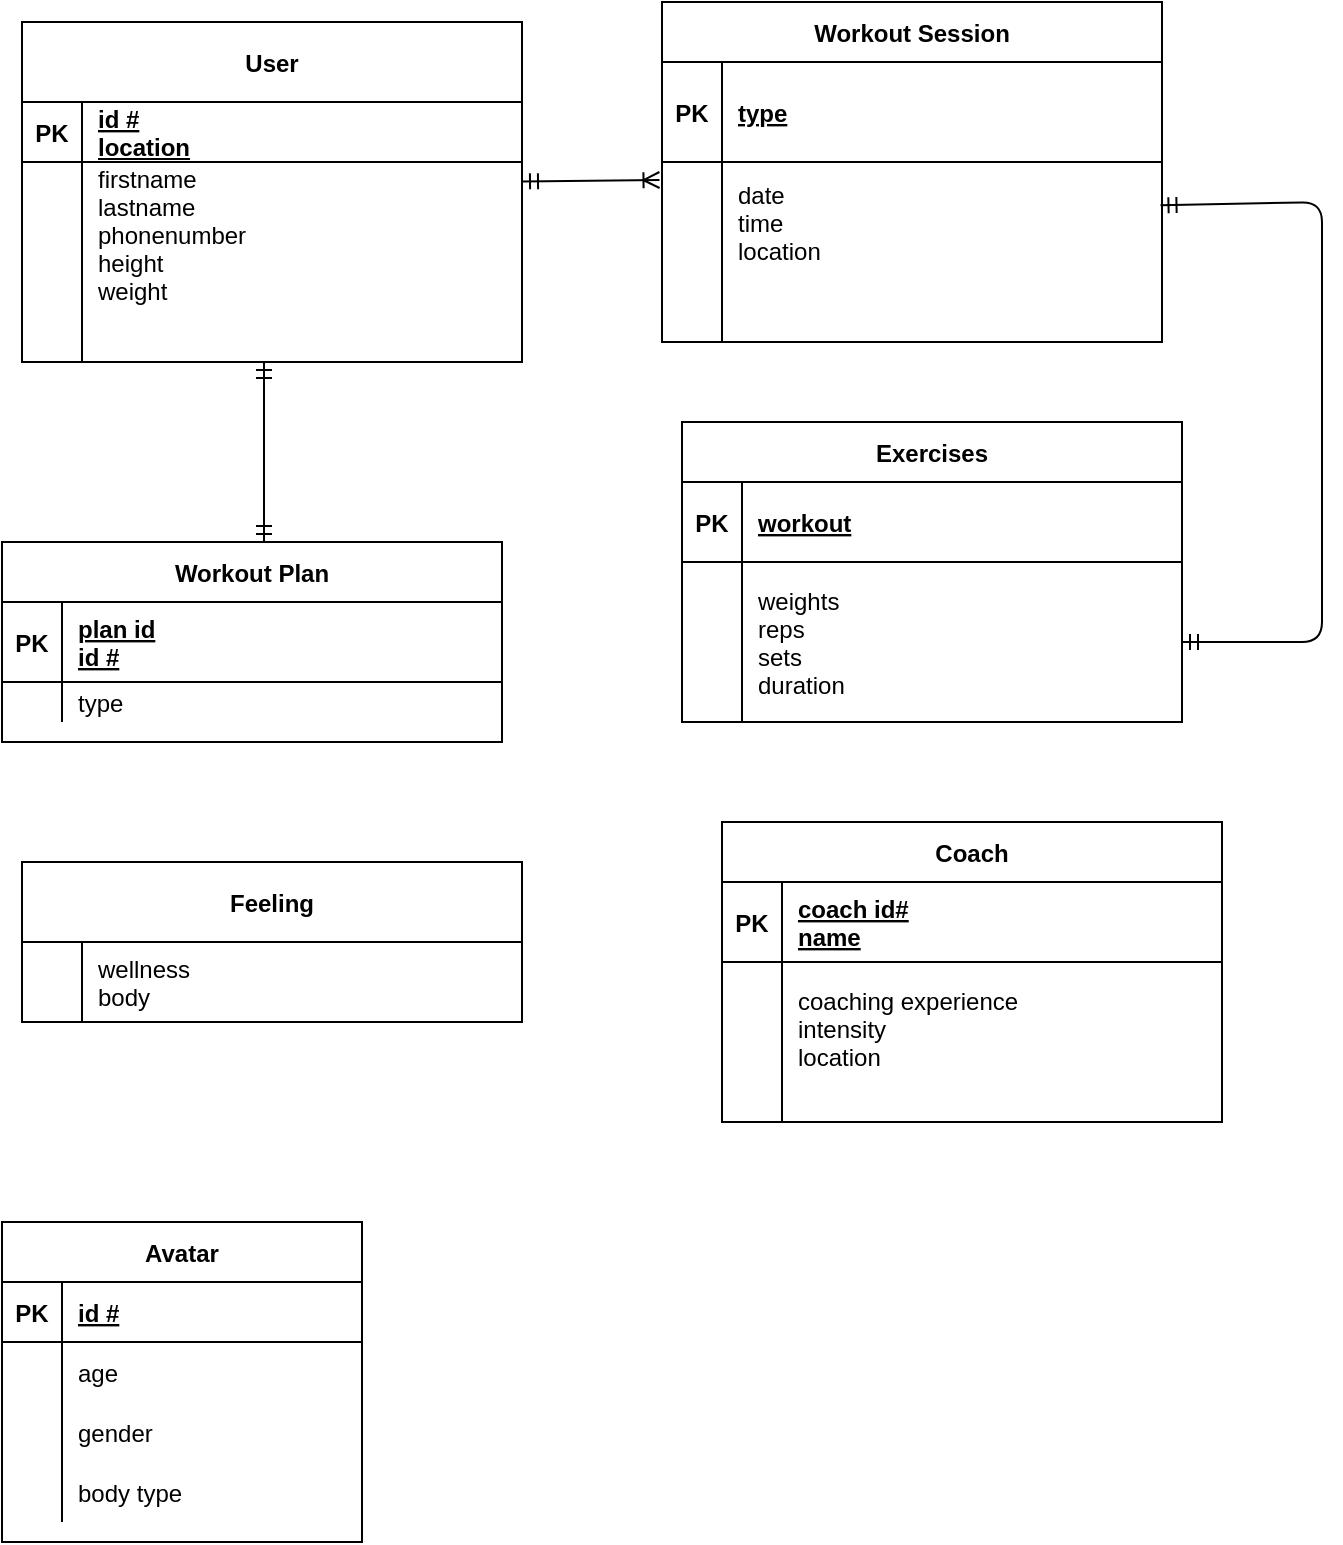 <mxfile version="14.1.8" type="device"><diagram id="R2lEEEUBdFMjLlhIrx00" name="Page-1"><mxGraphModel dx="768" dy="482" grid="1" gridSize="10" guides="1" tooltips="1" connect="1" arrows="1" fold="1" page="1" pageScale="1" pageWidth="850" pageHeight="1100" math="0" shadow="0" extFonts="Permanent Marker^https://fonts.googleapis.com/css?family=Permanent+Marker"><root><mxCell id="0"/><mxCell id="1" parent="0"/><mxCell id="C-vyLk0tnHw3VtMMgP7b-2" value="Workout Session" style="shape=table;startSize=30;container=1;collapsible=1;childLayout=tableLayout;fixedRows=1;rowLines=0;fontStyle=1;align=center;resizeLast=1;" parent="1" vertex="1"><mxGeometry x="450" y="120" width="250" height="170" as="geometry"/></mxCell><mxCell id="C-vyLk0tnHw3VtMMgP7b-3" value="" style="shape=partialRectangle;collapsible=0;dropTarget=0;pointerEvents=0;fillColor=none;points=[[0,0.5],[1,0.5]];portConstraint=eastwest;top=0;left=0;right=0;bottom=1;" parent="C-vyLk0tnHw3VtMMgP7b-2" vertex="1"><mxGeometry y="30" width="250" height="50" as="geometry"/></mxCell><mxCell id="C-vyLk0tnHw3VtMMgP7b-4" value="PK" style="shape=partialRectangle;overflow=hidden;connectable=0;fillColor=none;top=0;left=0;bottom=0;right=0;fontStyle=1;" parent="C-vyLk0tnHw3VtMMgP7b-3" vertex="1"><mxGeometry width="30" height="50" as="geometry"/></mxCell><mxCell id="C-vyLk0tnHw3VtMMgP7b-5" value="type" style="shape=partialRectangle;overflow=hidden;connectable=0;fillColor=none;top=0;left=0;bottom=0;right=0;align=left;spacingLeft=6;fontStyle=5;" parent="C-vyLk0tnHw3VtMMgP7b-3" vertex="1"><mxGeometry x="30" width="220" height="50" as="geometry"/></mxCell><mxCell id="C-vyLk0tnHw3VtMMgP7b-6" value="" style="shape=partialRectangle;collapsible=0;dropTarget=0;pointerEvents=0;fillColor=none;points=[[0,0.5],[1,0.5]];portConstraint=eastwest;top=0;left=0;right=0;bottom=0;" parent="C-vyLk0tnHw3VtMMgP7b-2" vertex="1"><mxGeometry y="80" width="250" height="60" as="geometry"/></mxCell><mxCell id="C-vyLk0tnHw3VtMMgP7b-7" value="" style="shape=partialRectangle;overflow=hidden;connectable=0;fillColor=none;top=0;left=0;bottom=0;right=0;" parent="C-vyLk0tnHw3VtMMgP7b-6" vertex="1"><mxGeometry width="30" height="60" as="geometry"/></mxCell><mxCell id="C-vyLk0tnHw3VtMMgP7b-8" value="date&#10;time&#10;location" style="shape=partialRectangle;overflow=hidden;connectable=0;fillColor=none;top=0;left=0;bottom=0;right=0;align=left;spacingLeft=6;" parent="C-vyLk0tnHw3VtMMgP7b-6" vertex="1"><mxGeometry x="30" width="220" height="60" as="geometry"/></mxCell><mxCell id="C-vyLk0tnHw3VtMMgP7b-9" value="" style="shape=partialRectangle;collapsible=0;dropTarget=0;pointerEvents=0;fillColor=none;points=[[0,0.5],[1,0.5]];portConstraint=eastwest;top=0;left=0;right=0;bottom=0;" parent="C-vyLk0tnHw3VtMMgP7b-2" vertex="1"><mxGeometry y="140" width="250" height="30" as="geometry"/></mxCell><mxCell id="C-vyLk0tnHw3VtMMgP7b-10" value="" style="shape=partialRectangle;overflow=hidden;connectable=0;fillColor=none;top=0;left=0;bottom=0;right=0;" parent="C-vyLk0tnHw3VtMMgP7b-9" vertex="1"><mxGeometry width="30" height="30" as="geometry"/></mxCell><mxCell id="C-vyLk0tnHw3VtMMgP7b-11" value="" style="shape=partialRectangle;overflow=hidden;connectable=0;fillColor=none;top=0;left=0;bottom=0;right=0;align=left;spacingLeft=6;" parent="C-vyLk0tnHw3VtMMgP7b-9" vertex="1"><mxGeometry x="30" width="220" height="30" as="geometry"/></mxCell><mxCell id="C-vyLk0tnHw3VtMMgP7b-13" value="Exercises" style="shape=table;startSize=30;container=1;collapsible=1;childLayout=tableLayout;fixedRows=1;rowLines=0;fontStyle=1;align=center;resizeLast=1;" parent="1" vertex="1"><mxGeometry x="460" y="330" width="250" height="150" as="geometry"/></mxCell><mxCell id="C-vyLk0tnHw3VtMMgP7b-14" value="" style="shape=partialRectangle;collapsible=0;dropTarget=0;pointerEvents=0;fillColor=none;points=[[0,0.5],[1,0.5]];portConstraint=eastwest;top=0;left=0;right=0;bottom=1;" parent="C-vyLk0tnHw3VtMMgP7b-13" vertex="1"><mxGeometry y="30" width="250" height="40" as="geometry"/></mxCell><mxCell id="C-vyLk0tnHw3VtMMgP7b-15" value="PK" style="shape=partialRectangle;overflow=hidden;connectable=0;fillColor=none;top=0;left=0;bottom=0;right=0;fontStyle=1;" parent="C-vyLk0tnHw3VtMMgP7b-14" vertex="1"><mxGeometry width="30" height="40" as="geometry"/></mxCell><mxCell id="C-vyLk0tnHw3VtMMgP7b-16" value="workout" style="shape=partialRectangle;overflow=hidden;connectable=0;fillColor=none;top=0;left=0;bottom=0;right=0;align=left;spacingLeft=6;fontStyle=5;" parent="C-vyLk0tnHw3VtMMgP7b-14" vertex="1"><mxGeometry x="30" width="220" height="40" as="geometry"/></mxCell><mxCell id="C-vyLk0tnHw3VtMMgP7b-20" value="" style="shape=partialRectangle;collapsible=0;dropTarget=0;pointerEvents=0;fillColor=none;points=[[0,0.5],[1,0.5]];portConstraint=eastwest;top=0;left=0;right=0;bottom=0;" parent="C-vyLk0tnHw3VtMMgP7b-13" vertex="1"><mxGeometry y="70" width="250" height="80" as="geometry"/></mxCell><mxCell id="C-vyLk0tnHw3VtMMgP7b-21" value="" style="shape=partialRectangle;overflow=hidden;connectable=0;fillColor=none;top=0;left=0;bottom=0;right=0;" parent="C-vyLk0tnHw3VtMMgP7b-20" vertex="1"><mxGeometry width="30" height="80" as="geometry"/></mxCell><mxCell id="C-vyLk0tnHw3VtMMgP7b-22" value="weights&#10;reps&#10;sets&#10;duration" style="shape=partialRectangle;overflow=hidden;connectable=0;fillColor=none;top=0;left=0;bottom=0;right=0;align=left;spacingLeft=6;" parent="C-vyLk0tnHw3VtMMgP7b-20" vertex="1"><mxGeometry x="30" width="220" height="80" as="geometry"/></mxCell><mxCell id="C-vyLk0tnHw3VtMMgP7b-23" value="Workout Plan" style="shape=table;startSize=30;container=1;collapsible=1;childLayout=tableLayout;fixedRows=1;rowLines=0;fontStyle=1;align=center;resizeLast=1;" parent="1" vertex="1"><mxGeometry x="120" y="390" width="250" height="100" as="geometry"/></mxCell><mxCell id="C-vyLk0tnHw3VtMMgP7b-24" value="" style="shape=partialRectangle;collapsible=0;dropTarget=0;pointerEvents=0;fillColor=none;points=[[0,0.5],[1,0.5]];portConstraint=eastwest;top=0;left=0;right=0;bottom=1;" parent="C-vyLk0tnHw3VtMMgP7b-23" vertex="1"><mxGeometry y="30" width="250" height="40" as="geometry"/></mxCell><mxCell id="C-vyLk0tnHw3VtMMgP7b-25" value="PK" style="shape=partialRectangle;overflow=hidden;connectable=0;fillColor=none;top=0;left=0;bottom=0;right=0;fontStyle=1;" parent="C-vyLk0tnHw3VtMMgP7b-24" vertex="1"><mxGeometry width="30" height="40" as="geometry"/></mxCell><mxCell id="C-vyLk0tnHw3VtMMgP7b-26" value="plan id&#10;id #" style="shape=partialRectangle;overflow=hidden;connectable=0;fillColor=none;top=0;left=0;bottom=0;right=0;align=left;spacingLeft=6;fontStyle=5;" parent="C-vyLk0tnHw3VtMMgP7b-24" vertex="1"><mxGeometry x="30" width="220" height="40" as="geometry"/></mxCell><mxCell id="C-vyLk0tnHw3VtMMgP7b-27" value="" style="shape=partialRectangle;collapsible=0;dropTarget=0;pointerEvents=0;fillColor=none;points=[[0,0.5],[1,0.5]];portConstraint=eastwest;top=0;left=0;right=0;bottom=0;" parent="C-vyLk0tnHw3VtMMgP7b-23" vertex="1"><mxGeometry y="70" width="250" height="20" as="geometry"/></mxCell><mxCell id="C-vyLk0tnHw3VtMMgP7b-28" value="" style="shape=partialRectangle;overflow=hidden;connectable=0;fillColor=none;top=0;left=0;bottom=0;right=0;" parent="C-vyLk0tnHw3VtMMgP7b-27" vertex="1"><mxGeometry width="30" height="20" as="geometry"/></mxCell><mxCell id="C-vyLk0tnHw3VtMMgP7b-29" value="type" style="shape=partialRectangle;overflow=hidden;connectable=0;fillColor=none;top=0;left=0;bottom=0;right=0;align=left;spacingLeft=6;" parent="C-vyLk0tnHw3VtMMgP7b-27" vertex="1"><mxGeometry x="30" width="220" height="20" as="geometry"/></mxCell><mxCell id="RywKIjyu2BK2ixlG6i97-3" value="User" style="shape=table;startSize=40;container=1;collapsible=1;childLayout=tableLayout;fixedRows=1;rowLines=0;fontStyle=1;align=center;resizeLast=1;" parent="1" vertex="1"><mxGeometry x="130" y="130" width="250" height="170" as="geometry"/></mxCell><mxCell id="RywKIjyu2BK2ixlG6i97-4" value="" style="shape=partialRectangle;collapsible=0;dropTarget=0;pointerEvents=0;fillColor=none;points=[[0,0.5],[1,0.5]];portConstraint=eastwest;top=0;left=0;right=0;bottom=1;" parent="RywKIjyu2BK2ixlG6i97-3" vertex="1"><mxGeometry y="40" width="250" height="30" as="geometry"/></mxCell><mxCell id="RywKIjyu2BK2ixlG6i97-5" value="PK" style="shape=partialRectangle;overflow=hidden;connectable=0;fillColor=none;top=0;left=0;bottom=0;right=0;fontStyle=1;" parent="RywKIjyu2BK2ixlG6i97-4" vertex="1"><mxGeometry width="30" height="30" as="geometry"/></mxCell><mxCell id="RywKIjyu2BK2ixlG6i97-6" value="id #&#10;location" style="shape=partialRectangle;overflow=hidden;connectable=0;fillColor=none;top=0;left=0;bottom=0;right=0;align=left;spacingLeft=6;fontStyle=5;" parent="RywKIjyu2BK2ixlG6i97-4" vertex="1"><mxGeometry x="30" width="220" height="30" as="geometry"/></mxCell><mxCell id="RywKIjyu2BK2ixlG6i97-7" value="" style="shape=partialRectangle;collapsible=0;dropTarget=0;pointerEvents=0;fillColor=none;points=[[0,0.5],[1,0.5]];portConstraint=eastwest;top=0;left=0;right=0;bottom=0;" parent="RywKIjyu2BK2ixlG6i97-3" vertex="1"><mxGeometry y="70" width="250" height="100" as="geometry"/></mxCell><mxCell id="RywKIjyu2BK2ixlG6i97-8" value="" style="shape=partialRectangle;overflow=hidden;connectable=0;fillColor=none;top=0;left=0;bottom=0;right=0;" parent="RywKIjyu2BK2ixlG6i97-7" vertex="1"><mxGeometry width="30" height="100" as="geometry"/></mxCell><mxCell id="RywKIjyu2BK2ixlG6i97-9" value="firstname&#10;lastname&#10;phonenumber&#10;height&#10;weight&#10; &#10;" style="shape=partialRectangle;overflow=hidden;connectable=0;fillColor=none;top=0;left=0;bottom=0;right=0;align=left;spacingLeft=6;" parent="RywKIjyu2BK2ixlG6i97-7" vertex="1"><mxGeometry x="30" width="220" height="100" as="geometry"/></mxCell><mxCell id="RywKIjyu2BK2ixlG6i97-11" value="Feeling" style="shape=table;startSize=40;container=1;collapsible=1;childLayout=tableLayout;fixedRows=1;rowLines=0;fontStyle=1;align=center;resizeLast=1;" parent="1" vertex="1"><mxGeometry x="130" y="550" width="250" height="80" as="geometry"/></mxCell><mxCell id="RywKIjyu2BK2ixlG6i97-15" value="" style="shape=partialRectangle;collapsible=0;dropTarget=0;pointerEvents=0;fillColor=none;points=[[0,0.5],[1,0.5]];portConstraint=eastwest;top=0;left=0;right=0;bottom=0;" parent="RywKIjyu2BK2ixlG6i97-11" vertex="1"><mxGeometry y="40" width="250" height="40" as="geometry"/></mxCell><mxCell id="RywKIjyu2BK2ixlG6i97-16" value="" style="shape=partialRectangle;overflow=hidden;connectable=0;fillColor=none;top=0;left=0;bottom=0;right=0;" parent="RywKIjyu2BK2ixlG6i97-15" vertex="1"><mxGeometry width="30" height="40" as="geometry"/></mxCell><mxCell id="RywKIjyu2BK2ixlG6i97-17" value="wellness&#10;body" style="shape=partialRectangle;overflow=hidden;connectable=0;fillColor=none;top=0;left=0;bottom=0;right=0;align=left;spacingLeft=6;" parent="RywKIjyu2BK2ixlG6i97-15" vertex="1"><mxGeometry x="30" width="220" height="40" as="geometry"/></mxCell><mxCell id="RywKIjyu2BK2ixlG6i97-18" value="Coach" style="shape=table;startSize=30;container=1;collapsible=1;childLayout=tableLayout;fixedRows=1;rowLines=0;fontStyle=1;align=center;resizeLast=1;" parent="1" vertex="1"><mxGeometry x="480" y="530" width="250" height="150" as="geometry"/></mxCell><mxCell id="RywKIjyu2BK2ixlG6i97-19" value="" style="shape=partialRectangle;collapsible=0;dropTarget=0;pointerEvents=0;fillColor=none;points=[[0,0.5],[1,0.5]];portConstraint=eastwest;top=0;left=0;right=0;bottom=1;" parent="RywKIjyu2BK2ixlG6i97-18" vertex="1"><mxGeometry y="30" width="250" height="40" as="geometry"/></mxCell><mxCell id="RywKIjyu2BK2ixlG6i97-20" value="PK" style="shape=partialRectangle;overflow=hidden;connectable=0;fillColor=none;top=0;left=0;bottom=0;right=0;fontStyle=1;" parent="RywKIjyu2BK2ixlG6i97-19" vertex="1"><mxGeometry width="30" height="40" as="geometry"/></mxCell><mxCell id="RywKIjyu2BK2ixlG6i97-21" value="coach id#&#10;name" style="shape=partialRectangle;overflow=hidden;connectable=0;fillColor=none;top=0;left=0;bottom=0;right=0;align=left;spacingLeft=6;fontStyle=5;" parent="RywKIjyu2BK2ixlG6i97-19" vertex="1"><mxGeometry x="30" width="220" height="40" as="geometry"/></mxCell><mxCell id="RywKIjyu2BK2ixlG6i97-22" value="" style="shape=partialRectangle;collapsible=0;dropTarget=0;pointerEvents=0;fillColor=none;points=[[0,0.5],[1,0.5]];portConstraint=eastwest;top=0;left=0;right=0;bottom=0;" parent="RywKIjyu2BK2ixlG6i97-18" vertex="1"><mxGeometry y="70" width="250" height="80" as="geometry"/></mxCell><mxCell id="RywKIjyu2BK2ixlG6i97-23" value="" style="shape=partialRectangle;overflow=hidden;connectable=0;fillColor=none;top=0;left=0;bottom=0;right=0;" parent="RywKIjyu2BK2ixlG6i97-22" vertex="1"><mxGeometry width="30" height="80" as="geometry"/></mxCell><mxCell id="RywKIjyu2BK2ixlG6i97-24" value="coaching experience&#10;intensity&#10;location&#10;" style="shape=partialRectangle;overflow=hidden;connectable=0;fillColor=none;top=0;left=0;bottom=0;right=0;align=left;spacingLeft=6;" parent="RywKIjyu2BK2ixlG6i97-22" vertex="1"><mxGeometry x="30" width="220" height="80" as="geometry"/></mxCell><mxCell id="RywKIjyu2BK2ixlG6i97-25" value="Avatar" style="shape=table;startSize=30;container=1;collapsible=1;childLayout=tableLayout;fixedRows=1;rowLines=0;fontStyle=1;align=center;resizeLast=1;" parent="1" vertex="1"><mxGeometry x="120" y="730" width="180" height="160" as="geometry"/></mxCell><mxCell id="RywKIjyu2BK2ixlG6i97-26" value="" style="shape=partialRectangle;collapsible=0;dropTarget=0;pointerEvents=0;fillColor=none;top=0;left=0;bottom=1;right=0;points=[[0,0.5],[1,0.5]];portConstraint=eastwest;" parent="RywKIjyu2BK2ixlG6i97-25" vertex="1"><mxGeometry y="30" width="180" height="30" as="geometry"/></mxCell><mxCell id="RywKIjyu2BK2ixlG6i97-27" value="PK" style="shape=partialRectangle;connectable=0;fillColor=none;top=0;left=0;bottom=0;right=0;fontStyle=1;overflow=hidden;" parent="RywKIjyu2BK2ixlG6i97-26" vertex="1"><mxGeometry width="30" height="30" as="geometry"/></mxCell><mxCell id="RywKIjyu2BK2ixlG6i97-28" value="id #" style="shape=partialRectangle;connectable=0;fillColor=none;top=0;left=0;bottom=0;right=0;align=left;spacingLeft=6;fontStyle=5;overflow=hidden;" parent="RywKIjyu2BK2ixlG6i97-26" vertex="1"><mxGeometry x="30" width="150" height="30" as="geometry"/></mxCell><mxCell id="RywKIjyu2BK2ixlG6i97-29" value="" style="shape=partialRectangle;collapsible=0;dropTarget=0;pointerEvents=0;fillColor=none;top=0;left=0;bottom=0;right=0;points=[[0,0.5],[1,0.5]];portConstraint=eastwest;" parent="RywKIjyu2BK2ixlG6i97-25" vertex="1"><mxGeometry y="60" width="180" height="30" as="geometry"/></mxCell><mxCell id="RywKIjyu2BK2ixlG6i97-30" value="" style="shape=partialRectangle;connectable=0;fillColor=none;top=0;left=0;bottom=0;right=0;editable=1;overflow=hidden;" parent="RywKIjyu2BK2ixlG6i97-29" vertex="1"><mxGeometry width="30" height="30" as="geometry"/></mxCell><mxCell id="RywKIjyu2BK2ixlG6i97-31" value="age" style="shape=partialRectangle;connectable=0;fillColor=none;top=0;left=0;bottom=0;right=0;align=left;spacingLeft=6;overflow=hidden;" parent="RywKIjyu2BK2ixlG6i97-29" vertex="1"><mxGeometry x="30" width="150" height="30" as="geometry"/></mxCell><mxCell id="RywKIjyu2BK2ixlG6i97-32" value="" style="shape=partialRectangle;collapsible=0;dropTarget=0;pointerEvents=0;fillColor=none;top=0;left=0;bottom=0;right=0;points=[[0,0.5],[1,0.5]];portConstraint=eastwest;" parent="RywKIjyu2BK2ixlG6i97-25" vertex="1"><mxGeometry y="90" width="180" height="30" as="geometry"/></mxCell><mxCell id="RywKIjyu2BK2ixlG6i97-33" value="" style="shape=partialRectangle;connectable=0;fillColor=none;top=0;left=0;bottom=0;right=0;editable=1;overflow=hidden;" parent="RywKIjyu2BK2ixlG6i97-32" vertex="1"><mxGeometry width="30" height="30" as="geometry"/></mxCell><mxCell id="RywKIjyu2BK2ixlG6i97-34" value="gender" style="shape=partialRectangle;connectable=0;fillColor=none;top=0;left=0;bottom=0;right=0;align=left;spacingLeft=6;overflow=hidden;" parent="RywKIjyu2BK2ixlG6i97-32" vertex="1"><mxGeometry x="30" width="150" height="30" as="geometry"/></mxCell><mxCell id="RywKIjyu2BK2ixlG6i97-35" value="" style="shape=partialRectangle;collapsible=0;dropTarget=0;pointerEvents=0;fillColor=none;top=0;left=0;bottom=0;right=0;points=[[0,0.5],[1,0.5]];portConstraint=eastwest;" parent="RywKIjyu2BK2ixlG6i97-25" vertex="1"><mxGeometry y="120" width="180" height="30" as="geometry"/></mxCell><mxCell id="RywKIjyu2BK2ixlG6i97-36" value="" style="shape=partialRectangle;connectable=0;fillColor=none;top=0;left=0;bottom=0;right=0;editable=1;overflow=hidden;" parent="RywKIjyu2BK2ixlG6i97-35" vertex="1"><mxGeometry width="30" height="30" as="geometry"/></mxCell><mxCell id="RywKIjyu2BK2ixlG6i97-37" value="body type " style="shape=partialRectangle;connectable=0;fillColor=none;top=0;left=0;bottom=0;right=0;align=left;spacingLeft=6;overflow=hidden;" parent="RywKIjyu2BK2ixlG6i97-35" vertex="1"><mxGeometry x="30" width="150" height="30" as="geometry"/></mxCell><mxCell id="O9YNBgfvLKQ_14a1jt9Y-3" value="" style="endArrow=ERoneToMany;html=1;entryX=-0.005;entryY=0.15;entryDx=0;entryDy=0;entryPerimeter=0;exitX=1;exitY=0.097;exitDx=0;exitDy=0;exitPerimeter=0;endFill=0;startArrow=ERmandOne;startFill=0;" edge="1" parent="1" source="RywKIjyu2BK2ixlG6i97-7" target="C-vyLk0tnHw3VtMMgP7b-6"><mxGeometry width="50" height="50" relative="1" as="geometry"><mxPoint x="370" y="270" as="sourcePoint"/><mxPoint x="420" y="220" as="targetPoint"/></mxGeometry></mxCell><mxCell id="O9YNBgfvLKQ_14a1jt9Y-4" value="" style="endArrow=ERmandOne;html=1;endFill=0;startArrow=ERmandOne;startFill=0;" edge="1" parent="1"><mxGeometry width="50" height="50" relative="1" as="geometry"><mxPoint x="251" y="390" as="sourcePoint"/><mxPoint x="251" y="300" as="targetPoint"/></mxGeometry></mxCell><mxCell id="O9YNBgfvLKQ_14a1jt9Y-6" value="" style="endArrow=ERmandOne;html=1;entryX=0.997;entryY=0.361;entryDx=0;entryDy=0;entryPerimeter=0;exitX=1;exitY=0.5;exitDx=0;exitDy=0;endFill=0;startArrow=ERmandOne;startFill=0;" edge="1" parent="1" source="C-vyLk0tnHw3VtMMgP7b-20" target="C-vyLk0tnHw3VtMMgP7b-6"><mxGeometry width="50" height="50" relative="1" as="geometry"><mxPoint x="760" y="430" as="sourcePoint"/><mxPoint x="760" y="220" as="targetPoint"/><Array as="points"><mxPoint x="780" y="440"/><mxPoint x="780" y="400"/><mxPoint x="780" y="330"/><mxPoint x="780" y="220"/></Array></mxGeometry></mxCell></root></mxGraphModel></diagram></mxfile>